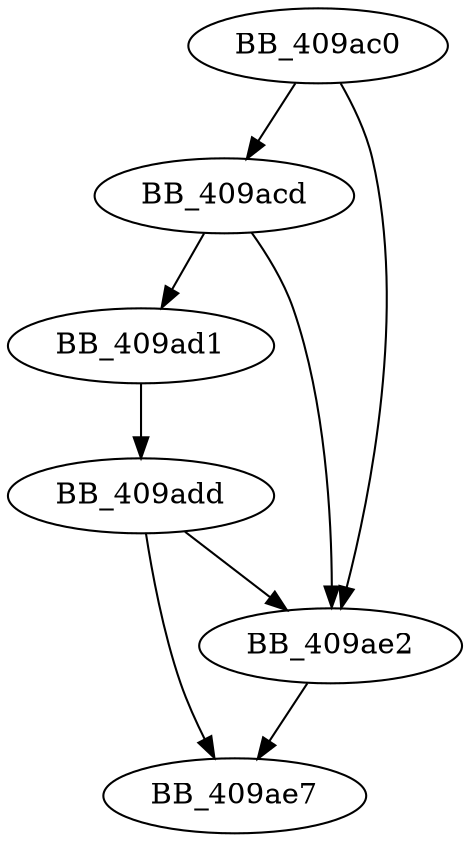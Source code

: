 DiGraph sub_409AC0{
BB_409ac0->BB_409acd
BB_409ac0->BB_409ae2
BB_409acd->BB_409ad1
BB_409acd->BB_409ae2
BB_409ad1->BB_409add
BB_409add->BB_409ae2
BB_409add->BB_409ae7
BB_409ae2->BB_409ae7
}
